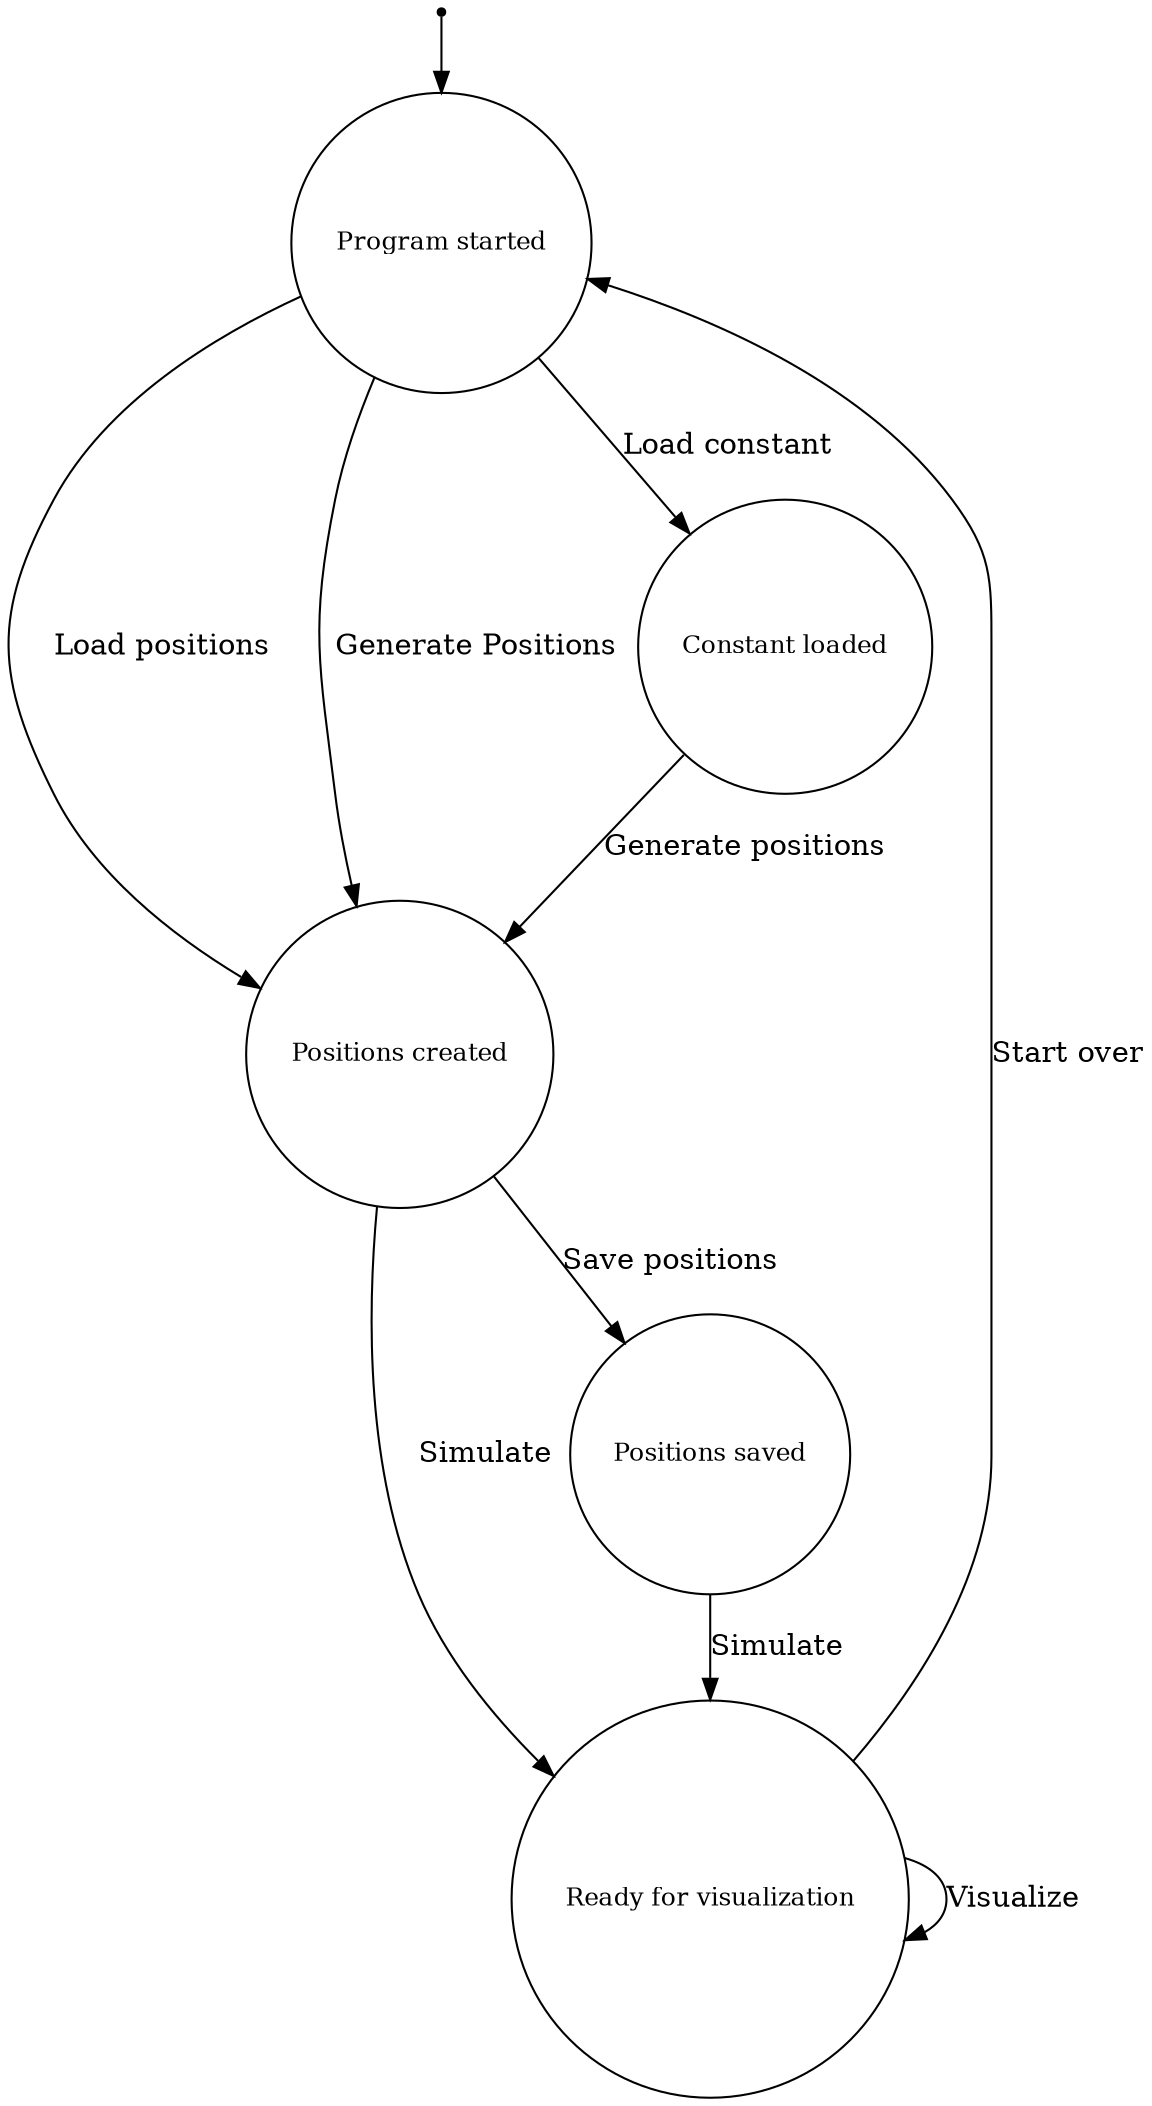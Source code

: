 digraph gui_state_machine {

    ratio = "auto";

    node [shape = circle, label="Program started", fontsize=12] S;
    node [shape = circle, label="Positions created", fontsize=12] q1;
    node [shape = circle, label="Ready for visualization", fontsize=12] q2;
    node [shape = circle, label="Constant loaded", fontsize=12] q3;
    node [shape = circle, label="Positions saved", fontsize=12] q4;

    node [shape = point ]; qi
    qi -> S;

    S   -> q1  [ label = "Load positions" ];
    S   -> q1  [ label = "Generate Positions" ];
    S   -> q3  [ label = "Load constant" ];
    
    q1  -> q2  [ label = "Simulate" ];
    q1  -> q4  [ label = "Save positions" ];

    q3 -> q1   [ label = "Generate positions" ];

    q4 -> q2   [ label = "Simulate" ];

    q2 -> q2   [ label = "Visualize" ];

    q2 -> S   [ label = "Start over" ];
}